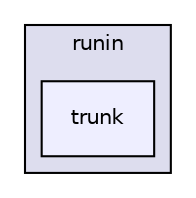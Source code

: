 digraph "/home/matyi/2016_aradi_wpcd/runin/trunk" {
  compound=true
  node [ fontsize="10", fontname="Helvetica"];
  edge [ labelfontsize="10", labelfontname="Helvetica"];
  subgraph clusterdir_5b578c88fa614d6d0863a4ad17d41e14 {
    graph [ bgcolor="#ddddee", pencolor="black", label="runin" fontname="Helvetica", fontsize="10", URL="dir_5b578c88fa614d6d0863a4ad17d41e14.html"]
  dir_4c48c30f92ccedd79444b9459e1fb0b1 [shape=box, label="trunk", style="filled", fillcolor="#eeeeff", pencolor="black", URL="dir_4c48c30f92ccedd79444b9459e1fb0b1.html"];
  }
}
